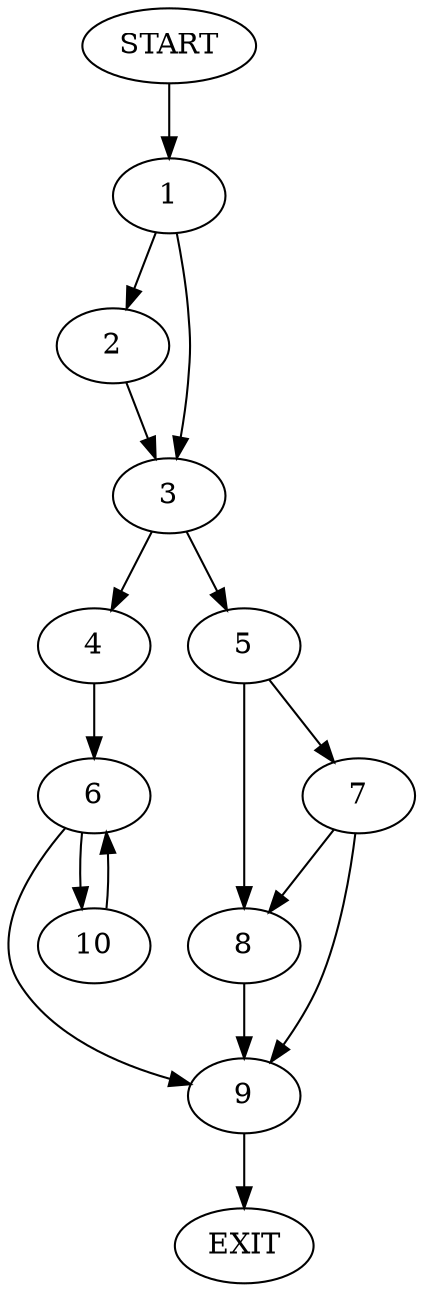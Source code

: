 digraph {
0 [label="START"]
11 [label="EXIT"]
0 -> 1
1 -> 2
1 -> 3
2 -> 3
3 -> 4
3 -> 5
4 -> 6
5 -> 7
5 -> 8
8 -> 9
7 -> 9
7 -> 8
9 -> 11
6 -> 9
6 -> 10
10 -> 6
}
